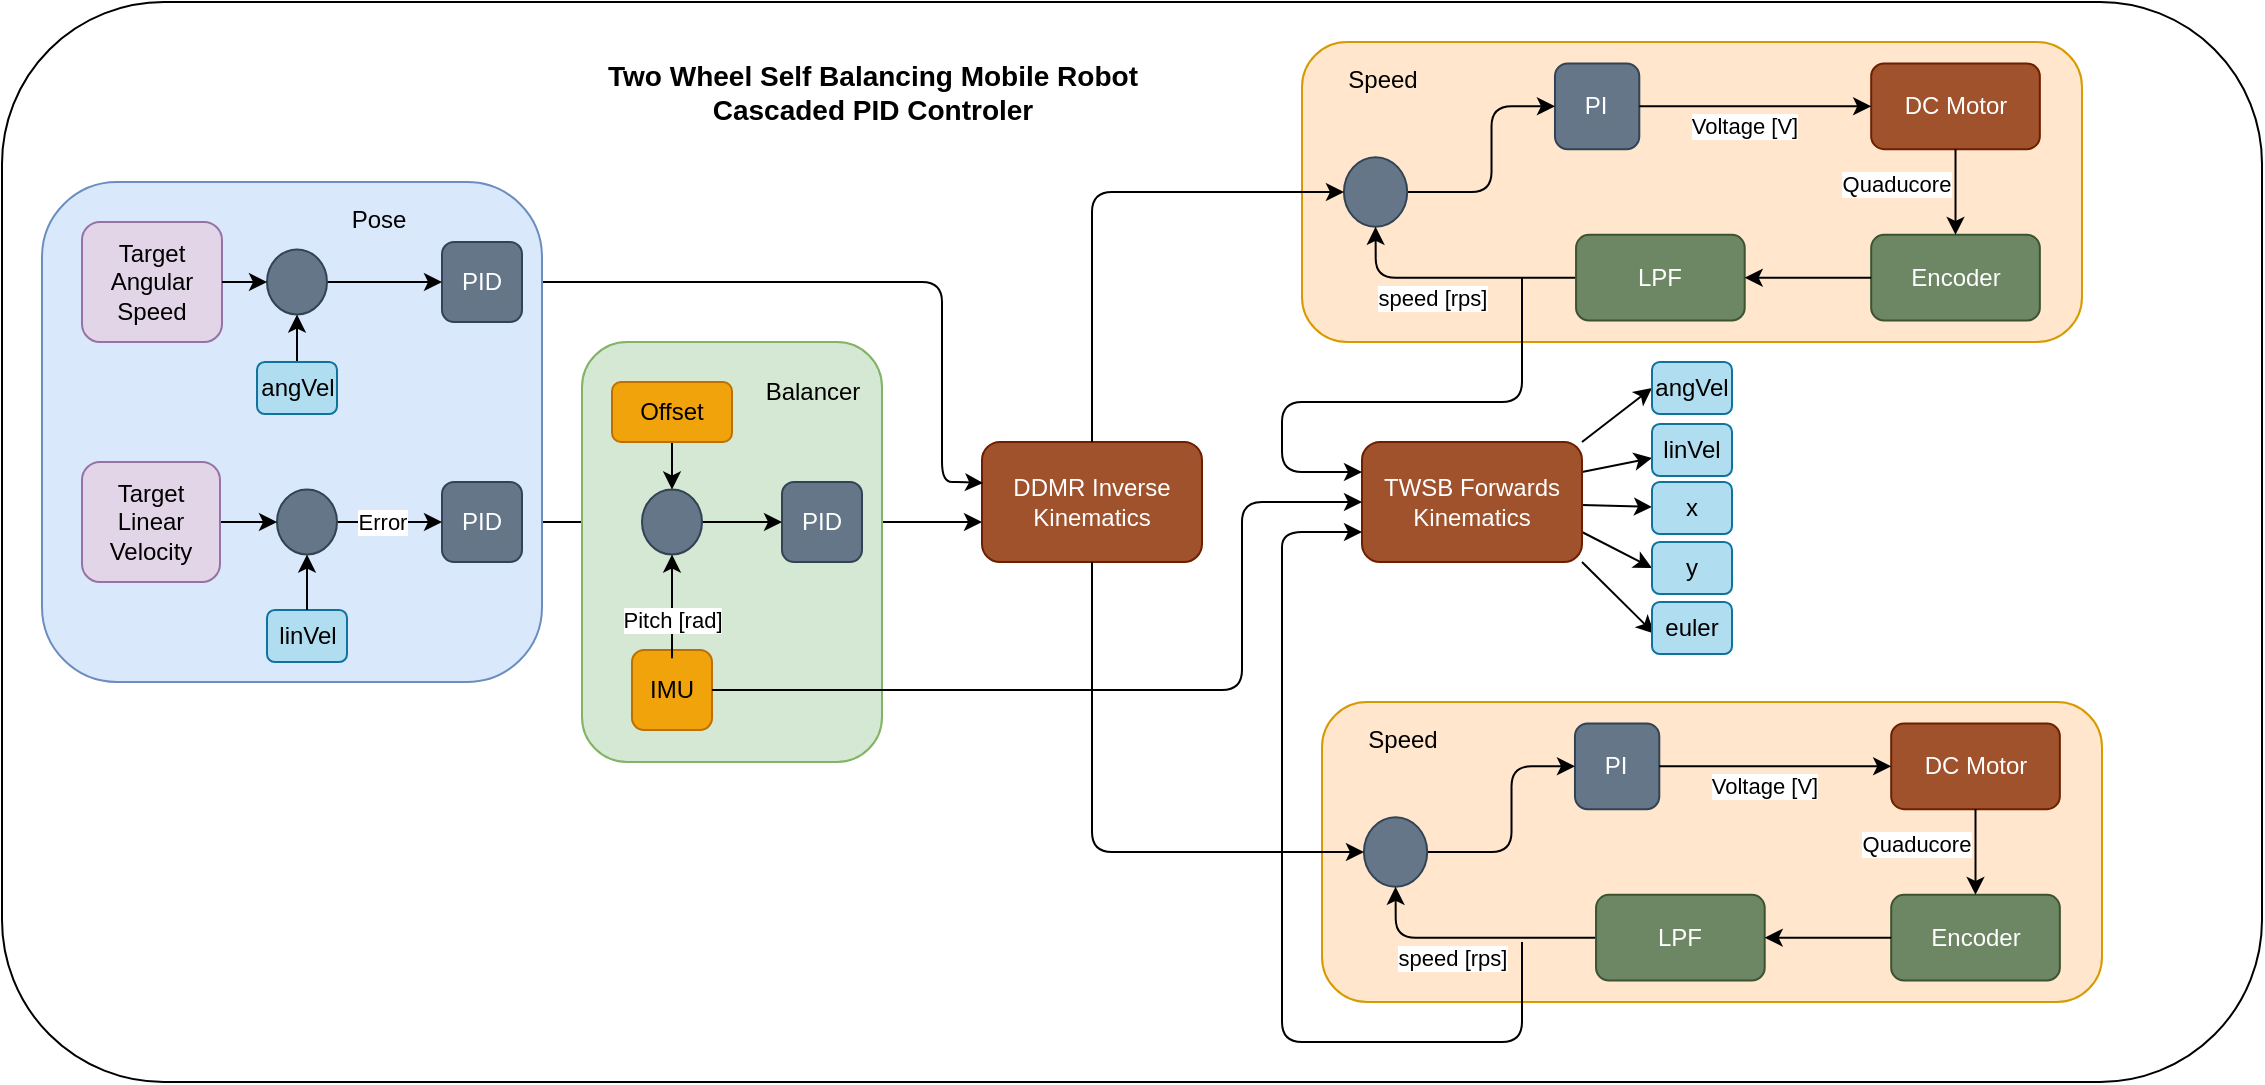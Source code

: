 <mxfile>
    <diagram id="Y46djDdQo96Eb1KVPqSV" name="Page-1">
        <mxGraphModel dx="1245" dy="739" grid="1" gridSize="10" guides="1" tooltips="1" connect="1" arrows="1" fold="1" page="1" pageScale="1" pageWidth="1169" pageHeight="827" background="none" math="0" shadow="0">
            <root>
                <mxCell id="0"/>
                <mxCell id="1" parent="0"/>
                <mxCell id="84" value="" style="rounded=1;whiteSpace=wrap;html=1;" vertex="1" parent="1">
                    <mxGeometry x="20" y="80" width="1130" height="540" as="geometry"/>
                </mxCell>
                <mxCell id="36" value="DDMR Inverse Kinematics" style="rounded=1;whiteSpace=wrap;html=1;fillColor=#a0522d;strokeColor=#6D1F00;fontColor=#ffffff;" parent="1" vertex="1">
                    <mxGeometry x="510" y="300" width="110" height="60" as="geometry"/>
                </mxCell>
                <mxCell id="51" style="edgeStyle=none;html=1;" parent="1" source="44" edge="1">
                    <mxGeometry relative="1" as="geometry">
                        <mxPoint x="510" y="340" as="targetPoint"/>
                    </mxGeometry>
                </mxCell>
                <mxCell id="56" style="edgeStyle=none;html=1;entryX=0;entryY=0.5;entryDx=0;entryDy=0;" parent="1" source="55" target="45" edge="1">
                    <mxGeometry relative="1" as="geometry"/>
                </mxCell>
                <mxCell id="72" value="&lt;span style=&quot;color: rgba(0, 0, 0, 0); font-family: monospace; font-size: 0px; text-align: start; background-color: rgb(42, 37, 47);&quot;&gt;%3CmxGraphModel%3E%3Croot%3E%3CmxCell%20id%3D%220%22%2F%3E%3CmxCell%20id%3D%221%22%20parent%3D%220%22%2F%3E%3CmxCell%20id%3D%222%22%20value%3D%22LinVel%20%5Bm%2Fs%5D%22%20style%3D%22edgeLabel%3Bhtml%3D1%3Balign%3Dcenter%3BverticalAlign%3Dmiddle%3Bresizable%3D0%3Bpoints%3D%5B%5D%3B%22%20vertex%3D%221%22%20connectable%3D%220%22%20parent%3D%221%22%3E%3CmxGeometry%20x%3D%22559.846%22%20y%3D%22320%22%20as%3D%22geometry%22%2F%3E%3C%2FmxCell%3E%3C%2Froot%3E%3C%2FmxGraphModel%3E&lt;/span&gt;" style="edgeLabel;html=1;align=center;verticalAlign=middle;resizable=0;points=[];" parent="56" vertex="1" connectable="0">
                    <mxGeometry x="-0.121" y="3" relative="1" as="geometry">
                        <mxPoint as="offset"/>
                    </mxGeometry>
                </mxCell>
                <mxCell id="95" style="edgeStyle=none;html=1;fontColor=none;entryX=0.005;entryY=0.342;entryDx=0;entryDy=0;entryPerimeter=0;" edge="1" parent="1" source="87" target="36">
                    <mxGeometry relative="1" as="geometry">
                        <Array as="points">
                            <mxPoint x="490" y="220"/>
                            <mxPoint x="490" y="320"/>
                            <mxPoint x="500" y="320"/>
                        </Array>
                    </mxGeometry>
                </mxCell>
                <mxCell id="102" value="&lt;b style=&quot;font-size: 14px;&quot;&gt;Two Wheel Self Balancing Mobile Robot&lt;br&gt;Cascaded PID Controler&lt;/b&gt;" style="text;html=1;align=center;verticalAlign=middle;resizable=0;points=[];autosize=1;strokeColor=none;fillColor=none;fontColor=none;labelBackgroundColor=none;" vertex="1" parent="1">
                    <mxGeometry x="310" y="100" width="290" height="50" as="geometry"/>
                </mxCell>
                <mxCell id="107" value="" style="group" vertex="1" connectable="0" parent="1">
                    <mxGeometry x="680" y="430" width="390" height="150" as="geometry"/>
                </mxCell>
                <mxCell id="83" value="" style="rounded=1;whiteSpace=wrap;html=1;fillColor=#ffe6cc;strokeColor=#d79b00;" parent="107" vertex="1">
                    <mxGeometry width="390.0" height="150" as="geometry"/>
                </mxCell>
                <mxCell id="24" value="PI" style="rounded=1;whiteSpace=wrap;html=1;fillColor=#647687;fontColor=#ffffff;strokeColor=#314354;" parent="107" vertex="1">
                    <mxGeometry x="126.486" y="10.714" width="42.162" height="42.857" as="geometry"/>
                </mxCell>
                <mxCell id="25" value="" style="edgeStyle=none;html=1;exitX=1;exitY=0.5;exitDx=0;exitDy=0;entryX=0;entryY=0.5;entryDx=0;entryDy=0;" parent="107" source="27" target="24" edge="1">
                    <mxGeometry relative="1" as="geometry">
                        <Array as="points">
                            <mxPoint x="94.759" y="75"/>
                            <mxPoint x="94.759" y="32.143"/>
                        </Array>
                    </mxGeometry>
                </mxCell>
                <mxCell id="27" value="" style="ellipse;whiteSpace=wrap;html=1;fillColor=#647687;fontColor=#ffffff;strokeColor=#314354;" parent="107" vertex="1">
                    <mxGeometry x="20.976" y="57.589" width="31.622" height="34.821" as="geometry"/>
                </mxCell>
                <mxCell id="30" value="DC Motor" style="rounded=1;whiteSpace=wrap;html=1;fillColor=#a0522d;fontColor=#ffffff;strokeColor=#6D1F00;" parent="107" vertex="1">
                    <mxGeometry x="284.595" y="10.714" width="84.324" height="42.857" as="geometry"/>
                </mxCell>
                <mxCell id="22" value="" style="edgeStyle=none;html=1;" parent="107" source="24" target="30" edge="1">
                    <mxGeometry relative="1" as="geometry"/>
                </mxCell>
                <mxCell id="23" value="Voltage [V]" style="edgeLabel;html=1;align=center;verticalAlign=middle;resizable=0;points=[];" parent="22" vertex="1" connectable="0">
                    <mxGeometry x="-0.282" relative="1" as="geometry">
                        <mxPoint x="11" y="10" as="offset"/>
                    </mxGeometry>
                </mxCell>
                <mxCell id="32" value="Encoder" style="rounded=1;whiteSpace=wrap;html=1;fillColor=#6d8764;fontColor=#ffffff;strokeColor=#3A5431;" parent="107" vertex="1">
                    <mxGeometry x="284.595" y="96.429" width="84.324" height="42.857" as="geometry"/>
                </mxCell>
                <mxCell id="28" value="" style="edgeStyle=none;html=1;" parent="107" source="30" target="32" edge="1">
                    <mxGeometry relative="1" as="geometry"/>
                </mxCell>
                <mxCell id="29" value="Quaducore" style="edgeLabel;html=1;align=center;verticalAlign=middle;resizable=0;points=[];" parent="28" vertex="1" connectable="0">
                    <mxGeometry x="-0.209" relative="1" as="geometry">
                        <mxPoint x="-30" as="offset"/>
                    </mxGeometry>
                </mxCell>
                <mxCell id="33" style="edgeStyle=none;html=1;entryX=0.5;entryY=1;entryDx=0;entryDy=0;" parent="107" source="35" target="27" edge="1">
                    <mxGeometry relative="1" as="geometry">
                        <mxPoint x="42.162" y="117.857" as="targetPoint"/>
                        <Array as="points">
                            <mxPoint x="36.892" y="117.857"/>
                        </Array>
                    </mxGeometry>
                </mxCell>
                <mxCell id="34" value="speed [rps]" style="edgeLabel;html=1;align=center;verticalAlign=middle;resizable=0;points=[];" parent="33" vertex="1" connectable="0">
                    <mxGeometry x="-0.436" y="2" relative="1" as="geometry">
                        <mxPoint x="-37" y="8" as="offset"/>
                    </mxGeometry>
                </mxCell>
                <mxCell id="35" value="LPF" style="rounded=1;whiteSpace=wrap;html=1;fillColor=#6d8764;fontColor=#ffffff;strokeColor=#3A5431;" parent="107" vertex="1">
                    <mxGeometry x="137.027" y="96.429" width="84.324" height="42.857" as="geometry"/>
                </mxCell>
                <mxCell id="31" style="edgeStyle=none;html=1;entryX=1;entryY=0.5;entryDx=0;entryDy=0;" parent="107" source="32" target="35" edge="1">
                    <mxGeometry relative="1" as="geometry"/>
                </mxCell>
                <mxCell id="101" value="Speed" style="text;html=1;align=center;verticalAlign=middle;resizable=0;points=[];autosize=1;strokeColor=none;fillColor=none;fontColor=none;" vertex="1" parent="107">
                    <mxGeometry x="10.435" y="4.286" width="60" height="30" as="geometry"/>
                </mxCell>
                <mxCell id="180" style="edgeStyle=none;html=1;exitX=1;exitY=0;exitDx=0;exitDy=0;entryX=0;entryY=0.5;entryDx=0;entryDy=0;fontSize=14;fontColor=none;" edge="1" parent="1" source="104" target="151">
                    <mxGeometry relative="1" as="geometry"/>
                </mxCell>
                <mxCell id="181" style="edgeStyle=none;html=1;exitX=1;exitY=0.25;exitDx=0;exitDy=0;fontSize=14;fontColor=none;" edge="1" parent="1" source="104" target="170">
                    <mxGeometry relative="1" as="geometry"/>
                </mxCell>
                <mxCell id="182" style="edgeStyle=none;html=1;fontSize=14;fontColor=none;" edge="1" parent="1" source="104" target="171">
                    <mxGeometry relative="1" as="geometry"/>
                </mxCell>
                <mxCell id="183" style="edgeStyle=none;html=1;exitX=1;exitY=0.75;exitDx=0;exitDy=0;entryX=0;entryY=0.5;entryDx=0;entryDy=0;fontSize=14;fontColor=none;" edge="1" parent="1" source="104" target="172">
                    <mxGeometry relative="1" as="geometry"/>
                </mxCell>
                <mxCell id="184" style="edgeStyle=none;html=1;exitX=1;exitY=1;exitDx=0;exitDy=0;entryX=0.028;entryY=0.607;entryDx=0;entryDy=0;entryPerimeter=0;fontSize=14;fontColor=none;" edge="1" parent="1" source="104" target="174">
                    <mxGeometry relative="1" as="geometry"/>
                </mxCell>
                <mxCell id="104" value="TWSB Forwards Kinematics" style="rounded=1;whiteSpace=wrap;html=1;fillColor=#a0522d;strokeColor=#6D1F00;fontColor=#ffffff;" vertex="1" parent="1">
                    <mxGeometry x="700" y="300" width="110" height="60" as="geometry"/>
                </mxCell>
                <mxCell id="109" value="" style="group" vertex="1" connectable="0" parent="1">
                    <mxGeometry x="310" y="250" width="150" height="210" as="geometry"/>
                </mxCell>
                <mxCell id="80" value="" style="rounded=1;whiteSpace=wrap;html=1;fillColor=#d5e8d4;strokeColor=#82b366;" parent="109" vertex="1">
                    <mxGeometry width="150" height="210" as="geometry"/>
                </mxCell>
                <mxCell id="42" value="IMU" style="rounded=1;whiteSpace=wrap;html=1;fillColor=#f0a30a;fontColor=#000000;strokeColor=#BD7000;" parent="109" vertex="1">
                    <mxGeometry x="25" y="154" width="40" height="40" as="geometry"/>
                </mxCell>
                <mxCell id="44" value="PID" style="rounded=1;whiteSpace=wrap;html=1;fillColor=#647687;fontColor=#ffffff;strokeColor=#314354;" parent="109" vertex="1">
                    <mxGeometry x="100" y="70" width="40" height="40" as="geometry"/>
                </mxCell>
                <mxCell id="48" style="edgeStyle=none;html=1;" parent="109" source="45" target="44" edge="1">
                    <mxGeometry relative="1" as="geometry"/>
                </mxCell>
                <mxCell id="45" value="" style="ellipse;whiteSpace=wrap;html=1;fillColor=#647687;fontColor=#ffffff;strokeColor=#314354;" parent="109" vertex="1">
                    <mxGeometry x="30" y="73.75" width="30" height="32.5" as="geometry"/>
                </mxCell>
                <mxCell id="47" style="edgeStyle=none;html=1;entryX=0.5;entryY=1;entryDx=0;entryDy=0;" parent="109" source="42" target="45" edge="1">
                    <mxGeometry relative="1" as="geometry">
                        <Array as="points">
                            <mxPoint x="45" y="160"/>
                        </Array>
                    </mxGeometry>
                </mxCell>
                <mxCell id="49" value="Pitch [rad]" style="edgeLabel;html=1;align=center;verticalAlign=middle;resizable=0;points=[];" parent="47" vertex="1" connectable="0">
                    <mxGeometry x="-0.526" y="-2" relative="1" as="geometry">
                        <mxPoint x="-2" y="-13" as="offset"/>
                    </mxGeometry>
                </mxCell>
                <mxCell id="54" style="edgeStyle=none;html=1;" parent="109" source="53" target="45" edge="1">
                    <mxGeometry relative="1" as="geometry"/>
                </mxCell>
                <mxCell id="53" value="Offset" style="rounded=1;whiteSpace=wrap;html=1;fillColor=#f0a30a;fontColor=#000000;strokeColor=#BD7000;" parent="109" vertex="1">
                    <mxGeometry x="15" y="20" width="60" height="30" as="geometry"/>
                </mxCell>
                <mxCell id="86" value="Balancer" style="text;html=1;align=center;verticalAlign=middle;resizable=0;points=[];autosize=1;strokeColor=none;fillColor=none;fontColor=none;" vertex="1" parent="109">
                    <mxGeometry x="80" y="10" width="70" height="30" as="geometry"/>
                </mxCell>
                <mxCell id="110" value="" style="group" vertex="1" connectable="0" parent="1">
                    <mxGeometry x="40" y="170" width="250" height="250" as="geometry"/>
                </mxCell>
                <mxCell id="75" value="" style="rounded=1;whiteSpace=wrap;html=1;fillColor=#dae8fc;strokeColor=#6c8ebf;" parent="110" vertex="1">
                    <mxGeometry width="250" height="250" as="geometry"/>
                </mxCell>
                <mxCell id="55" value="PID" style="rounded=1;whiteSpace=wrap;html=1;fillColor=#647687;fontColor=#ffffff;strokeColor=#314354;" parent="110" vertex="1">
                    <mxGeometry x="200" y="150" width="40" height="40" as="geometry"/>
                </mxCell>
                <mxCell id="57" value="linVel" style="rounded=1;whiteSpace=wrap;html=1;fillColor=#b1ddf0;strokeColor=#10739e;" parent="110" vertex="1">
                    <mxGeometry x="112.5" y="214" width="40" height="26" as="geometry"/>
                </mxCell>
                <mxCell id="61" value="" style="edgeStyle=none;html=1;startArrow=none;" parent="110" source="65" target="55" edge="1">
                    <mxGeometry relative="1" as="geometry"/>
                </mxCell>
                <mxCell id="67" value="Error" style="edgeLabel;html=1;align=center;verticalAlign=middle;resizable=0;points=[];" parent="61" vertex="1" connectable="0">
                    <mxGeometry x="-0.159" relative="1" as="geometry">
                        <mxPoint as="offset"/>
                    </mxGeometry>
                </mxCell>
                <mxCell id="65" value="" style="ellipse;whiteSpace=wrap;html=1;fillColor=#647687;fontColor=#ffffff;strokeColor=#314354;" parent="110" vertex="1">
                    <mxGeometry x="117.5" y="153.75" width="30" height="32.5" as="geometry"/>
                </mxCell>
                <mxCell id="58" style="edgeStyle=none;html=1;entryX=0.5;entryY=1;entryDx=0;entryDy=0;" parent="110" source="57" target="65" edge="1">
                    <mxGeometry relative="1" as="geometry"/>
                </mxCell>
                <mxCell id="79" value="" style="edgeStyle=none;html=1;" parent="110" source="78" target="65" edge="1">
                    <mxGeometry relative="1" as="geometry"/>
                </mxCell>
                <mxCell id="78" value="Target &lt;br&gt;Linear &lt;br&gt;Velocity" style="rounded=1;whiteSpace=wrap;html=1;fillColor=#e1d5e7;strokeColor=#9673a6;" parent="110" vertex="1">
                    <mxGeometry x="20" y="140" width="69" height="60" as="geometry"/>
                </mxCell>
                <mxCell id="81" value="Target &lt;br&gt;Angular &lt;br&gt;Speed" style="rounded=1;whiteSpace=wrap;html=1;fillColor=#e1d5e7;strokeColor=#9673a6;" parent="110" vertex="1">
                    <mxGeometry x="20" y="20" width="70" height="60" as="geometry"/>
                </mxCell>
                <mxCell id="87" value="PID" style="rounded=1;whiteSpace=wrap;html=1;fillColor=#647687;fontColor=#ffffff;strokeColor=#314354;" vertex="1" parent="110">
                    <mxGeometry x="200" y="30" width="40" height="40" as="geometry"/>
                </mxCell>
                <mxCell id="89" value="" style="edgeStyle=none;html=1;fontColor=none;" edge="1" parent="110" source="88" target="87">
                    <mxGeometry relative="1" as="geometry"/>
                </mxCell>
                <mxCell id="88" value="" style="ellipse;whiteSpace=wrap;html=1;fillColor=#647687;fontColor=#ffffff;strokeColor=#314354;" vertex="1" parent="110">
                    <mxGeometry x="112.5" y="33.75" width="30" height="32.5" as="geometry"/>
                </mxCell>
                <mxCell id="90" value="" style="edgeStyle=none;html=1;fontColor=none;" edge="1" parent="110" source="81" target="88">
                    <mxGeometry relative="1" as="geometry"/>
                </mxCell>
                <mxCell id="97" value="" style="edgeStyle=none;html=1;fontColor=none;" edge="1" parent="110" source="96" target="88">
                    <mxGeometry relative="1" as="geometry"/>
                </mxCell>
                <mxCell id="96" value="angVel" style="rounded=1;whiteSpace=wrap;html=1;fillColor=#b1ddf0;strokeColor=#10739e;" vertex="1" parent="110">
                    <mxGeometry x="107.5" y="90" width="40" height="26" as="geometry"/>
                </mxCell>
                <mxCell id="98" value="Pose" style="text;html=1;align=center;verticalAlign=middle;resizable=0;points=[];autosize=1;strokeColor=none;fillColor=none;fontColor=none;" vertex="1" parent="110">
                    <mxGeometry x="142.5" y="3.75" width="50" height="30" as="geometry"/>
                </mxCell>
                <mxCell id="128" value="" style="group" vertex="1" connectable="0" parent="1">
                    <mxGeometry x="670" y="100" width="390" height="150" as="geometry"/>
                </mxCell>
                <mxCell id="129" value="" style="rounded=1;whiteSpace=wrap;html=1;fillColor=#ffe6cc;strokeColor=#d79b00;" vertex="1" parent="128">
                    <mxGeometry width="390.0" height="150" as="geometry"/>
                </mxCell>
                <mxCell id="130" value="PI" style="rounded=1;whiteSpace=wrap;html=1;fillColor=#647687;fontColor=#ffffff;strokeColor=#314354;" vertex="1" parent="128">
                    <mxGeometry x="126.486" y="10.714" width="42.162" height="42.857" as="geometry"/>
                </mxCell>
                <mxCell id="131" value="" style="edgeStyle=none;html=1;exitX=1;exitY=0.5;exitDx=0;exitDy=0;entryX=0;entryY=0.5;entryDx=0;entryDy=0;" edge="1" parent="128" source="132" target="130">
                    <mxGeometry relative="1" as="geometry">
                        <Array as="points">
                            <mxPoint x="94.759" y="75"/>
                            <mxPoint x="94.759" y="32.143"/>
                        </Array>
                    </mxGeometry>
                </mxCell>
                <mxCell id="132" value="" style="ellipse;whiteSpace=wrap;html=1;fillColor=#647687;fontColor=#ffffff;strokeColor=#314354;" vertex="1" parent="128">
                    <mxGeometry x="20.976" y="57.589" width="31.622" height="34.821" as="geometry"/>
                </mxCell>
                <mxCell id="133" value="DC Motor" style="rounded=1;whiteSpace=wrap;html=1;fillColor=#a0522d;fontColor=#ffffff;strokeColor=#6D1F00;" vertex="1" parent="128">
                    <mxGeometry x="284.595" y="10.714" width="84.324" height="42.857" as="geometry"/>
                </mxCell>
                <mxCell id="134" value="" style="edgeStyle=none;html=1;" edge="1" parent="128" source="130" target="133">
                    <mxGeometry relative="1" as="geometry"/>
                </mxCell>
                <mxCell id="135" value="Voltage [V]" style="edgeLabel;html=1;align=center;verticalAlign=middle;resizable=0;points=[];" vertex="1" connectable="0" parent="134">
                    <mxGeometry x="-0.282" relative="1" as="geometry">
                        <mxPoint x="11" y="10" as="offset"/>
                    </mxGeometry>
                </mxCell>
                <mxCell id="136" value="Encoder" style="rounded=1;whiteSpace=wrap;html=1;fillColor=#6d8764;fontColor=#ffffff;strokeColor=#3A5431;" vertex="1" parent="128">
                    <mxGeometry x="284.595" y="96.429" width="84.324" height="42.857" as="geometry"/>
                </mxCell>
                <mxCell id="137" value="" style="edgeStyle=none;html=1;" edge="1" parent="128" source="133" target="136">
                    <mxGeometry relative="1" as="geometry"/>
                </mxCell>
                <mxCell id="138" value="Quaducore" style="edgeLabel;html=1;align=center;verticalAlign=middle;resizable=0;points=[];" vertex="1" connectable="0" parent="137">
                    <mxGeometry x="-0.209" relative="1" as="geometry">
                        <mxPoint x="-30" as="offset"/>
                    </mxGeometry>
                </mxCell>
                <mxCell id="139" style="edgeStyle=none;html=1;entryX=0.5;entryY=1;entryDx=0;entryDy=0;" edge="1" parent="128" source="141" target="132">
                    <mxGeometry relative="1" as="geometry">
                        <mxPoint x="42.162" y="117.857" as="targetPoint"/>
                        <Array as="points">
                            <mxPoint x="36.892" y="117.857"/>
                        </Array>
                    </mxGeometry>
                </mxCell>
                <mxCell id="140" value="speed [rps]" style="edgeLabel;html=1;align=center;verticalAlign=middle;resizable=0;points=[];" vertex="1" connectable="0" parent="139">
                    <mxGeometry x="-0.436" y="2" relative="1" as="geometry">
                        <mxPoint x="-37" y="8" as="offset"/>
                    </mxGeometry>
                </mxCell>
                <mxCell id="141" value="LPF" style="rounded=1;whiteSpace=wrap;html=1;fillColor=#6d8764;fontColor=#ffffff;strokeColor=#3A5431;" vertex="1" parent="128">
                    <mxGeometry x="137.027" y="96.429" width="84.324" height="42.857" as="geometry"/>
                </mxCell>
                <mxCell id="142" style="edgeStyle=none;html=1;entryX=1;entryY=0.5;entryDx=0;entryDy=0;" edge="1" parent="128" source="136" target="141">
                    <mxGeometry relative="1" as="geometry"/>
                </mxCell>
                <mxCell id="143" value="Speed" style="text;html=1;align=center;verticalAlign=middle;resizable=0;points=[];autosize=1;strokeColor=none;fillColor=none;fontColor=none;" vertex="1" parent="128">
                    <mxGeometry x="10.435" y="4.286" width="60" height="30" as="geometry"/>
                </mxCell>
                <mxCell id="145" style="edgeStyle=none;html=1;entryX=0;entryY=0.5;entryDx=0;entryDy=0;fontSize=14;fontColor=none;" edge="1" parent="1" source="42" target="104">
                    <mxGeometry relative="1" as="geometry">
                        <Array as="points">
                            <mxPoint x="640" y="424"/>
                            <mxPoint x="640" y="400"/>
                            <mxPoint x="640" y="330"/>
                        </Array>
                    </mxGeometry>
                </mxCell>
                <mxCell id="146" style="edgeStyle=none;html=1;entryX=0;entryY=0.75;entryDx=0;entryDy=0;fontSize=14;fontColor=none;" edge="1" parent="1" target="104">
                    <mxGeometry relative="1" as="geometry">
                        <mxPoint x="780" y="550" as="sourcePoint"/>
                        <Array as="points">
                            <mxPoint x="780" y="600"/>
                            <mxPoint x="660" y="600"/>
                            <mxPoint x="660" y="390"/>
                            <mxPoint x="660" y="370"/>
                            <mxPoint x="660" y="345"/>
                        </Array>
                    </mxGeometry>
                </mxCell>
                <mxCell id="147" style="edgeStyle=none;html=1;entryX=0;entryY=0.25;entryDx=0;entryDy=0;fontSize=14;fontColor=none;" edge="1" parent="1" target="104">
                    <mxGeometry relative="1" as="geometry">
                        <mxPoint x="780" y="218" as="sourcePoint"/>
                        <Array as="points">
                            <mxPoint x="780" y="280"/>
                            <mxPoint x="660" y="280"/>
                            <mxPoint x="660" y="315"/>
                        </Array>
                    </mxGeometry>
                </mxCell>
                <mxCell id="150" style="edgeStyle=none;html=1;entryX=0;entryY=0.5;entryDx=0;entryDy=0;fontSize=14;fontColor=none;" edge="1" parent="1" source="36" target="132">
                    <mxGeometry relative="1" as="geometry">
                        <Array as="points">
                            <mxPoint x="565" y="175"/>
                        </Array>
                    </mxGeometry>
                </mxCell>
                <mxCell id="148" style="edgeStyle=none;html=1;fontSize=14;fontColor=none;entryX=0;entryY=0.5;entryDx=0;entryDy=0;" edge="1" parent="1" source="36" target="27">
                    <mxGeometry relative="1" as="geometry">
                        <mxPoint x="700" y="510" as="targetPoint"/>
                        <Array as="points">
                            <mxPoint x="565" y="505"/>
                            <mxPoint x="630" y="505"/>
                        </Array>
                    </mxGeometry>
                </mxCell>
                <mxCell id="151" value="angVel" style="rounded=1;whiteSpace=wrap;html=1;fillColor=#b1ddf0;strokeColor=#10739e;" vertex="1" parent="1">
                    <mxGeometry x="845" y="260" width="40" height="26" as="geometry"/>
                </mxCell>
                <mxCell id="170" value="linVel" style="rounded=1;whiteSpace=wrap;html=1;fillColor=#b1ddf0;strokeColor=#10739e;" vertex="1" parent="1">
                    <mxGeometry x="845" y="291" width="40" height="26" as="geometry"/>
                </mxCell>
                <mxCell id="171" value="x" style="rounded=1;whiteSpace=wrap;html=1;fillColor=#b1ddf0;strokeColor=#10739e;" vertex="1" parent="1">
                    <mxGeometry x="845" y="320" width="40" height="26" as="geometry"/>
                </mxCell>
                <mxCell id="172" value="y" style="rounded=1;whiteSpace=wrap;html=1;fillColor=#b1ddf0;strokeColor=#10739e;" vertex="1" parent="1">
                    <mxGeometry x="845" y="350" width="40" height="26" as="geometry"/>
                </mxCell>
                <mxCell id="174" value="euler" style="rounded=1;whiteSpace=wrap;html=1;fillColor=#b1ddf0;strokeColor=#10739e;" vertex="1" parent="1">
                    <mxGeometry x="845" y="380" width="40" height="26" as="geometry"/>
                </mxCell>
            </root>
        </mxGraphModel>
    </diagram>
</mxfile>